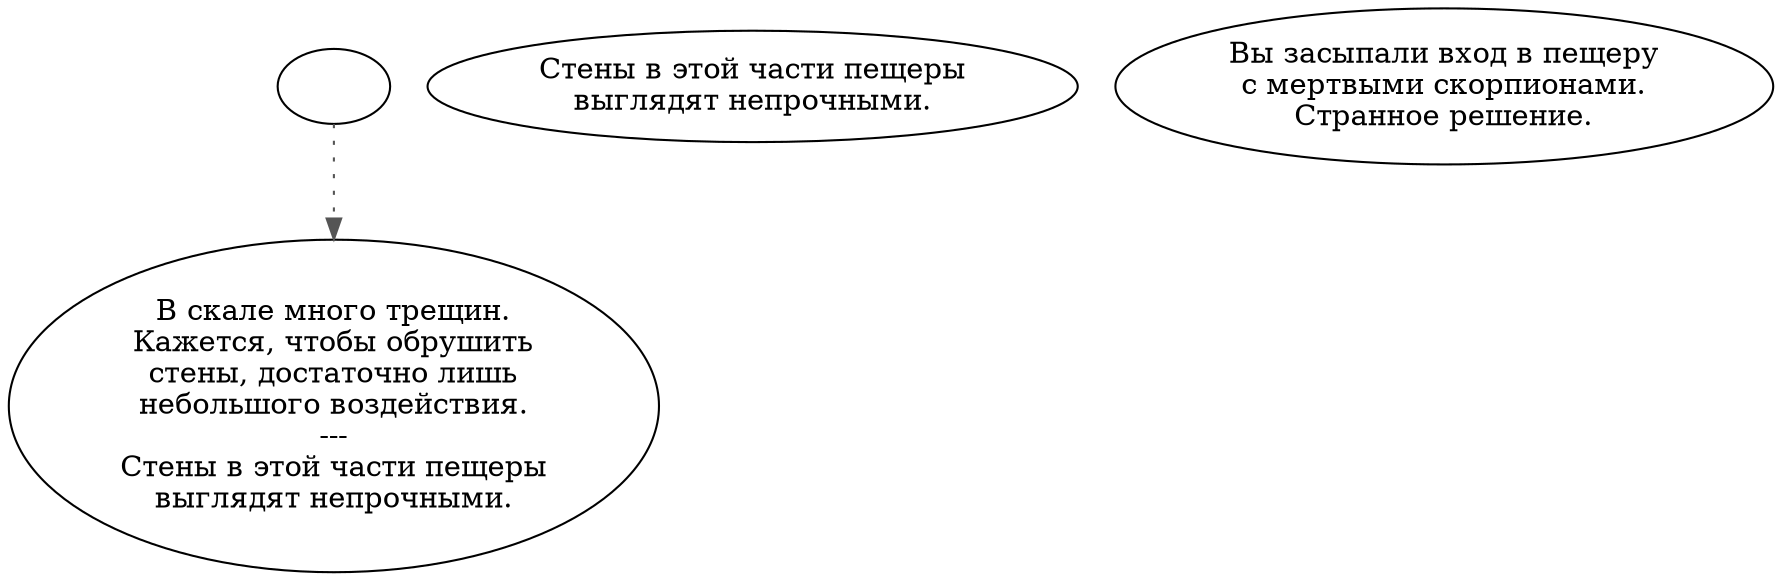 digraph cavewall {
  "start" [style=filled       fillcolor="#FFFFFF"       color="#000000"]
  "start" -> "description_p_proc" [style=dotted color="#555555"]
  "start" [label=""]
  "look_at_p_proc" [style=filled       fillcolor="#FFFFFF"       color="#000000"]
  "look_at_p_proc" [label="Стены в этой части пещеры\nвыглядят непрочными."]
  "description_p_proc" [style=filled       fillcolor="#FFFFFF"       color="#000000"]
  "description_p_proc" [label="В скале много трещин.\nКажется, чтобы обрушить\nстены, достаточно лишь\nнебольшого воздействия.\n---\nСтены в этой части пещеры\nвыглядят непрочными."]
  "damage_p_proc" [style=filled       fillcolor="#FFFFFF"       color="#000000"]
  "damage_p_proc" [label="Вы засыпали вход в пещеру\nс мертвыми скорпионами.\nСтранное решение."]
}